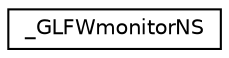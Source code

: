 digraph "Graphical Class Hierarchy"
{
 // LATEX_PDF_SIZE
  edge [fontname="Helvetica",fontsize="10",labelfontname="Helvetica",labelfontsize="10"];
  node [fontname="Helvetica",fontsize="10",shape=record];
  rankdir="LR";
  Node0 [label="_GLFWmonitorNS",height=0.2,width=0.4,color="black", fillcolor="white", style="filled",URL="$struct__GLFWmonitorNS.html",tooltip=" "];
}
